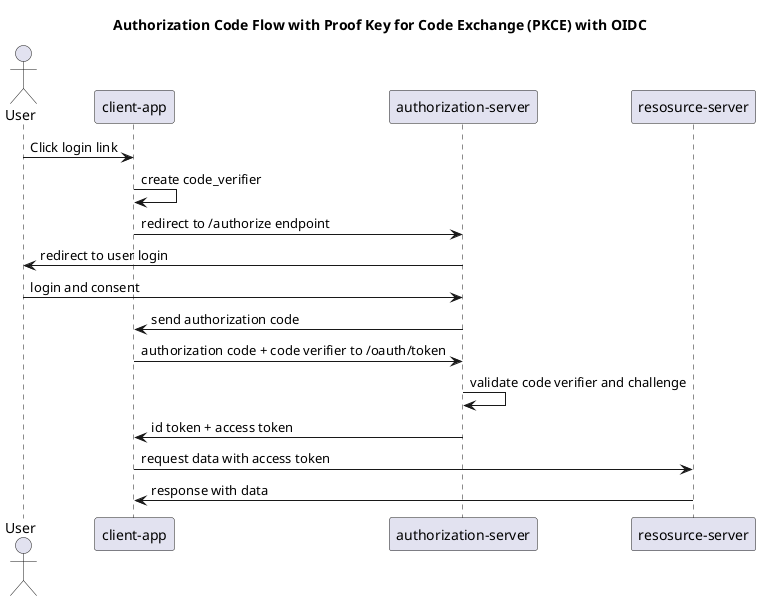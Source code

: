 @startuml
'https://plantuml.com/sequence-
'https://auth0.com/docs/get-started/authentication-and-authorization-flow/authorization-code-flow-with-proof-key-for-code-exchange-pkce

title Authorization Code Flow with Proof Key for Code Exchange (PKCE) with OIDC

actor "User" as user
participant "client-app" as client
participant "authorization-server" as idp
participant "resosurce-server" as res_srv

user -> client: Click login link

client -> client: create code_verifier
client -> idp: redirect to /authorize endpoint
idp -> user: redirect to user login
user -> idp: login and consent
idp -> client: send authorization code
client -> idp: authorization code + code verifier to /oauth/token
idp -> idp: validate code verifier and challenge
idp -> client: id token + access token
client -> res_srv: request data with access token
res_srv -> client: response with data

@enduml